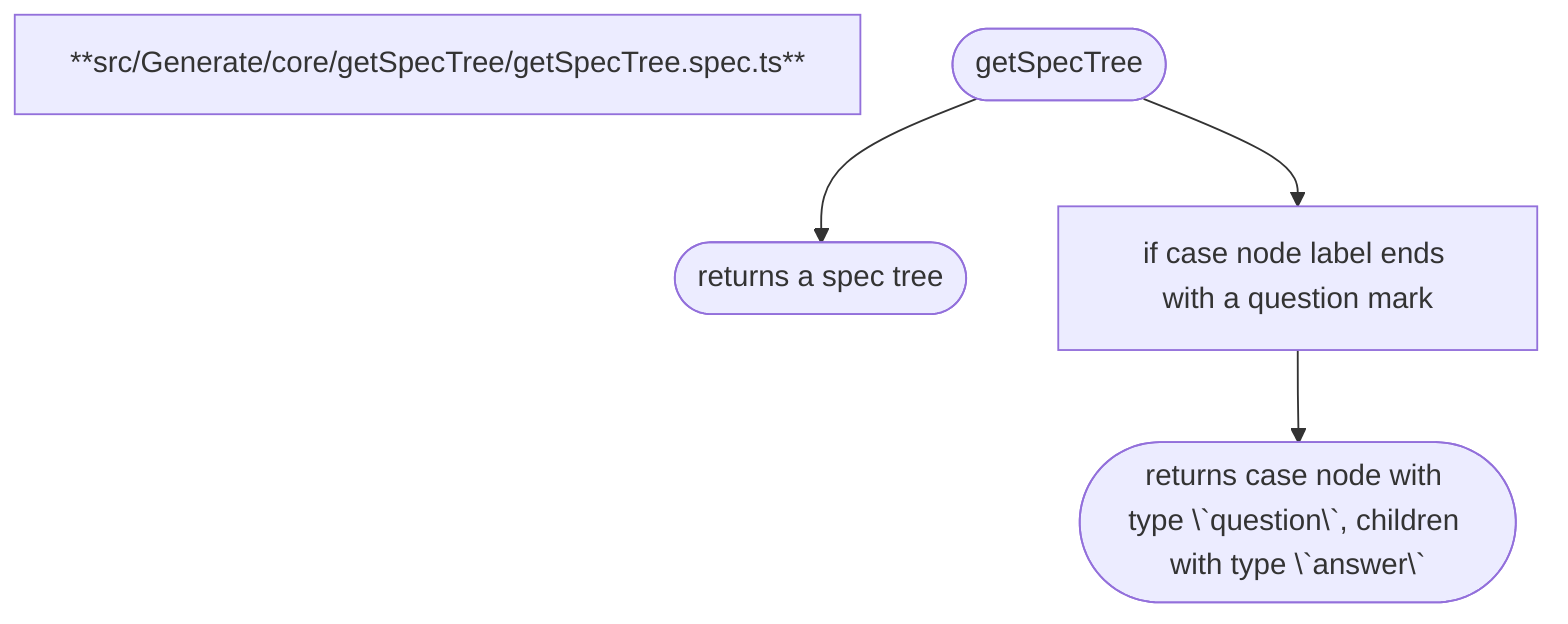flowchart TD
title["**src/Generate/core/getSpecTree/getSpecTree.spec.ts**"]
N0(["getSpecTree"])
N1(["returns a spec tree"])
N0 --> N1
N2["if case node label ends with a question mark"]
N0 --> N2
N3(["returns case node with type \`question\`, children with type \`answer\`"])
N2 --> N3
